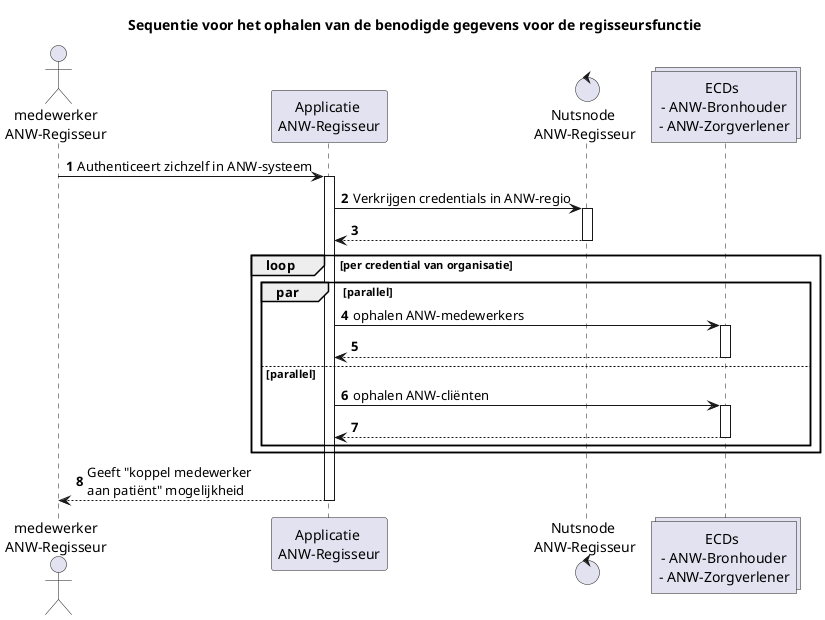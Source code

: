 @startuml
'https://plantuml.com/sequence-diagram

title Sequentie voor het ophalen van de benodigde gegevens voor de regisseursfunctie

autonumber
actor ANWEmpl as "medewerker\nANW-Regisseur"
participant ANWSystem as "Applicatie \nANW-Regisseur"
control nNodeA as "Nutsnode \nANW-Regisseur"
collections VVTB as "ECDs \n- ANW-Bronhouder\n- ANW-Zorgverlener"

ANWEmpl -> ANWSystem ++: Authenticeert zichzelf in ANW-systeem
ANWSystem -> nNodeA ++: Verkrijgen credentials in ANW-regio
return
loop per credential van organisatie
par parallel
ANWSystem  -> VVTB ++: ophalen ANW-medewerkers
return
else parallel
ANWSystem -> VVTB ++: ophalen ANW-cliënten
return
end par
end loop
return Geeft "koppel medewerker\naan patiënt" mogelijkheid

@enduml